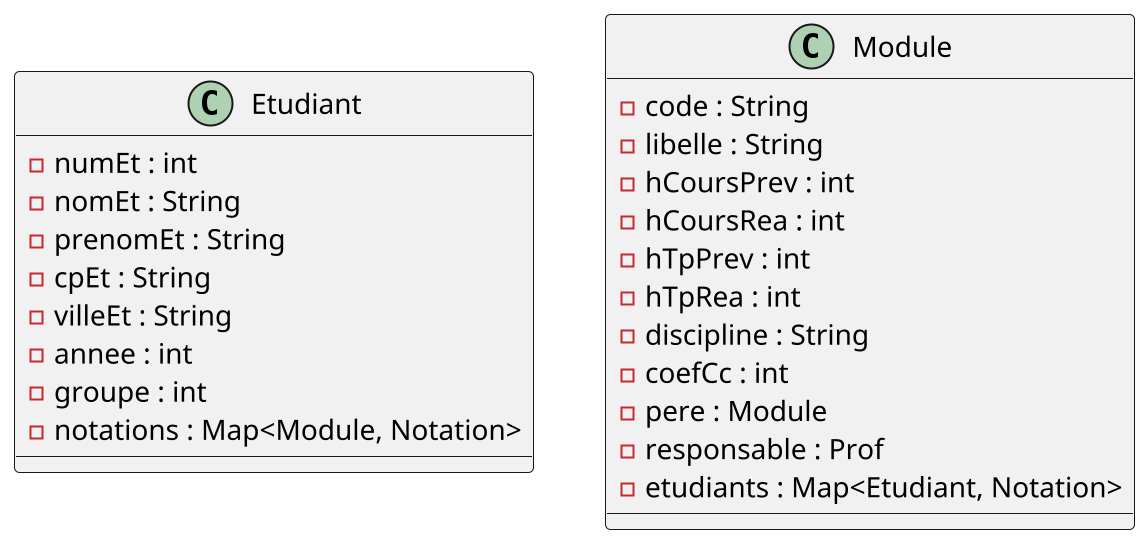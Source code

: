 @startuml
scale 2

class Etudiant{
-numEt : int
-nomEt : String
-prenomEt : String
-cpEt : String
-villeEt : String
-annee : int
-groupe : int
-notations : Map<Module, Notation>
}

class Module{
-code : String
-libelle : String
-hCoursPrev : int
-hCoursRea : int
-hTpPrev : int
-hTpRea : int
-discipline : String
-coefCc : int
-pere : Module
-responsable : Prof
-etudiants : Map<Etudiant, Notation>
}
@enduml